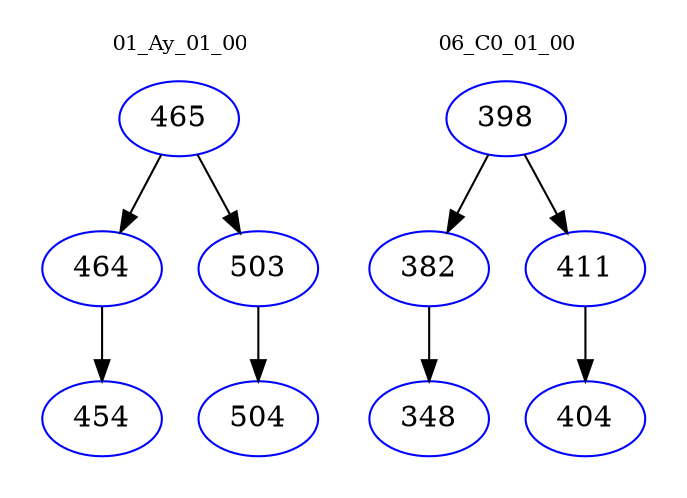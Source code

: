 digraph{
subgraph cluster_0 {
color = white
label = "01_Ay_01_00";
fontsize=10;
T0_465 [label="465", color="blue"]
T0_465 -> T0_464 [color="black"]
T0_464 [label="464", color="blue"]
T0_464 -> T0_454 [color="black"]
T0_454 [label="454", color="blue"]
T0_465 -> T0_503 [color="black"]
T0_503 [label="503", color="blue"]
T0_503 -> T0_504 [color="black"]
T0_504 [label="504", color="blue"]
}
subgraph cluster_1 {
color = white
label = "06_C0_01_00";
fontsize=10;
T1_398 [label="398", color="blue"]
T1_398 -> T1_382 [color="black"]
T1_382 [label="382", color="blue"]
T1_382 -> T1_348 [color="black"]
T1_348 [label="348", color="blue"]
T1_398 -> T1_411 [color="black"]
T1_411 [label="411", color="blue"]
T1_411 -> T1_404 [color="black"]
T1_404 [label="404", color="blue"]
}
}
